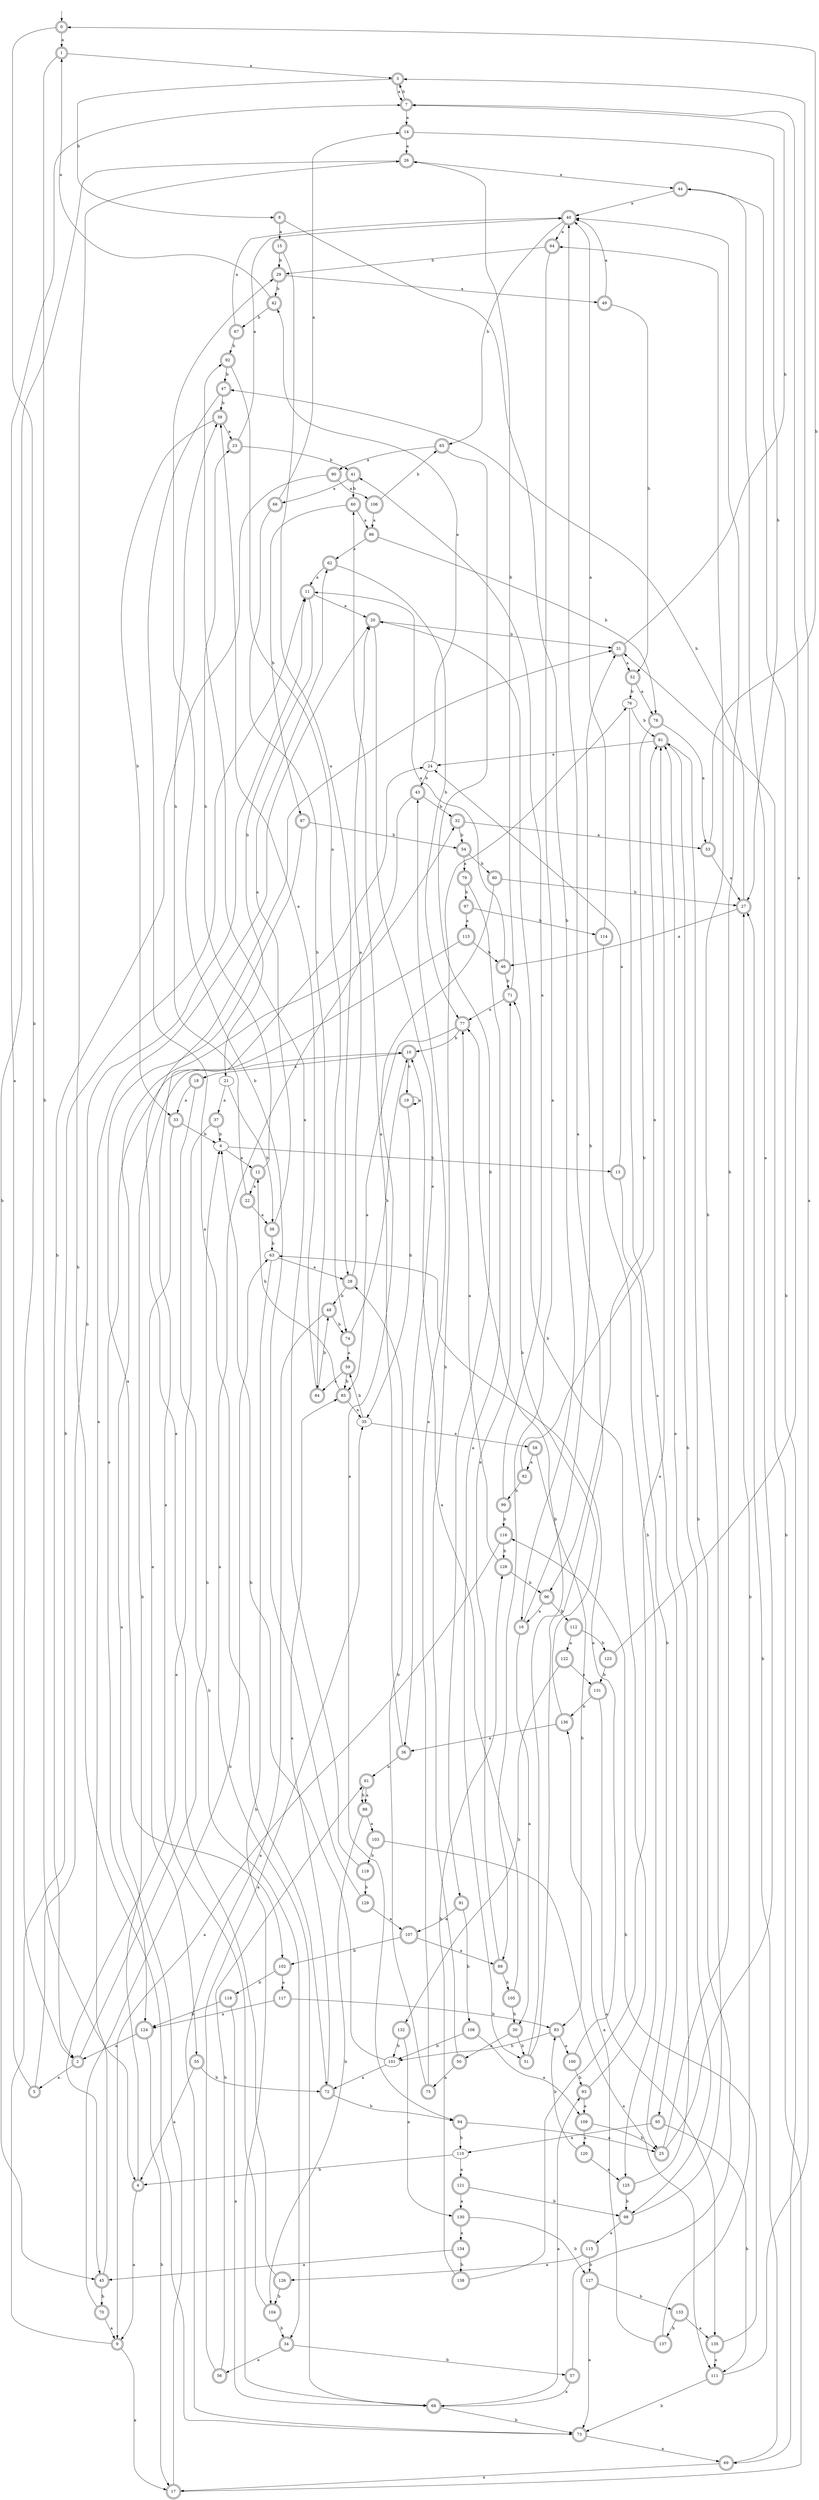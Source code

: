 digraph RandomDFA {
  __start0 [label="", shape=none];
  __start0 -> 0 [label=""];
  0 [shape=circle] [shape=doublecircle]
  0 -> 1 [label="a"]
  0 -> 2 [label="b"]
  1 [shape=doublecircle]
  1 -> 3 [label="a"]
  1 -> 4 [label="b"]
  2 [shape=doublecircle]
  2 -> 5 [label="a"]
  2 -> 6 [label="b"]
  3 [shape=doublecircle]
  3 -> 7 [label="a"]
  3 -> 8 [label="b"]
  4 [shape=doublecircle]
  4 -> 9 [label="a"]
  4 -> 10 [label="b"]
  5 [shape=doublecircle]
  5 -> 7 [label="a"]
  5 -> 11 [label="b"]
  6
  6 -> 12 [label="a"]
  6 -> 13 [label="b"]
  7 [shape=doublecircle]
  7 -> 14 [label="a"]
  7 -> 3 [label="b"]
  8 [shape=doublecircle]
  8 -> 15 [label="a"]
  8 -> 16 [label="b"]
  9 [shape=doublecircle]
  9 -> 17 [label="a"]
  9 -> 11 [label="b"]
  10 [shape=doublecircle]
  10 -> 18 [label="a"]
  10 -> 19 [label="b"]
  11 [shape=doublecircle]
  11 -> 20 [label="a"]
  11 -> 21 [label="b"]
  12 [shape=doublecircle]
  12 -> 22 [label="a"]
  12 -> 23 [label="b"]
  13 [shape=doublecircle]
  13 -> 24 [label="a"]
  13 -> 25 [label="b"]
  14 [shape=doublecircle]
  14 -> 26 [label="a"]
  14 -> 27 [label="b"]
  15 [shape=doublecircle]
  15 -> 28 [label="a"]
  15 -> 29 [label="b"]
  16 [shape=doublecircle]
  16 -> 30 [label="a"]
  16 -> 31 [label="b"]
  17 [shape=doublecircle]
  17 -> 32 [label="a"]
  17 -> 31 [label="b"]
  18 [shape=doublecircle]
  18 -> 33 [label="a"]
  18 -> 34 [label="b"]
  19 [shape=doublecircle]
  19 -> 19 [label="a"]
  19 -> 35 [label="b"]
  20 [shape=doublecircle]
  20 -> 36 [label="a"]
  20 -> 31 [label="b"]
  21
  21 -> 37 [label="a"]
  21 -> 38 [label="b"]
  22 [shape=doublecircle]
  22 -> 38 [label="a"]
  22 -> 39 [label="b"]
  23 [shape=doublecircle]
  23 -> 40 [label="a"]
  23 -> 41 [label="b"]
  24
  24 -> 42 [label="a"]
  24 -> 43 [label="b"]
  25 [shape=doublecircle]
  25 -> 44 [label="a"]
  25 -> 40 [label="b"]
  26 [shape=doublecircle]
  26 -> 44 [label="a"]
  26 -> 45 [label="b"]
  27 [shape=doublecircle]
  27 -> 46 [label="a"]
  27 -> 47 [label="b"]
  28 [shape=doublecircle]
  28 -> 20 [label="a"]
  28 -> 48 [label="b"]
  29 [shape=doublecircle]
  29 -> 49 [label="a"]
  29 -> 42 [label="b"]
  30 [shape=doublecircle]
  30 -> 50 [label="a"]
  30 -> 51 [label="b"]
  31 [shape=doublecircle]
  31 -> 52 [label="a"]
  31 -> 7 [label="b"]
  32 [shape=doublecircle]
  32 -> 53 [label="a"]
  32 -> 54 [label="b"]
  33 [shape=doublecircle]
  33 -> 55 [label="a"]
  33 -> 6 [label="b"]
  34 [shape=doublecircle]
  34 -> 56 [label="a"]
  34 -> 57 [label="b"]
  35
  35 -> 58 [label="a"]
  35 -> 59 [label="b"]
  36 [shape=doublecircle]
  36 -> 60 [label="a"]
  36 -> 61 [label="b"]
  37 [shape=doublecircle]
  37 -> 45 [label="a"]
  37 -> 6 [label="b"]
  38 [shape=doublecircle]
  38 -> 62 [label="a"]
  38 -> 63 [label="b"]
  39 [shape=doublecircle]
  39 -> 23 [label="a"]
  39 -> 33 [label="b"]
  40 [shape=doublecircle]
  40 -> 64 [label="a"]
  40 -> 65 [label="b"]
  41 [shape=doublecircle]
  41 -> 66 [label="a"]
  41 -> 60 [label="b"]
  42 [shape=doublecircle]
  42 -> 1 [label="a"]
  42 -> 67 [label="b"]
  43 [shape=doublecircle]
  43 -> 68 [label="a"]
  43 -> 32 [label="b"]
  44 [shape=doublecircle]
  44 -> 40 [label="a"]
  44 -> 69 [label="b"]
  45 [shape=doublecircle]
  45 -> 20 [label="a"]
  45 -> 70 [label="b"]
  46 [shape=doublecircle]
  46 -> 11 [label="a"]
  46 -> 71 [label="b"]
  47 [shape=doublecircle]
  47 -> 72 [label="a"]
  47 -> 39 [label="b"]
  48 [shape=doublecircle]
  48 -> 73 [label="a"]
  48 -> 74 [label="b"]
  49 [shape=doublecircle]
  49 -> 40 [label="a"]
  49 -> 52 [label="b"]
  50 [shape=doublecircle]
  50 -> 75 [label="a"]
  50 -> 76 [label="b"]
  51 [shape=doublecircle]
  51 -> 40 [label="a"]
  51 -> 77 [label="b"]
  52 [shape=doublecircle]
  52 -> 78 [label="a"]
  52 -> 76 [label="b"]
  53 [shape=doublecircle]
  53 -> 27 [label="a"]
  53 -> 0 [label="b"]
  54 [shape=doublecircle]
  54 -> 79 [label="a"]
  54 -> 80 [label="b"]
  55 [shape=doublecircle]
  55 -> 4 [label="a"]
  55 -> 72 [label="b"]
  56 [shape=doublecircle]
  56 -> 35 [label="a"]
  56 -> 61 [label="b"]
  57 [shape=doublecircle]
  57 -> 68 [label="a"]
  57 -> 81 [label="b"]
  58 [shape=doublecircle]
  58 -> 82 [label="a"]
  58 -> 83 [label="b"]
  59 [shape=doublecircle]
  59 -> 84 [label="a"]
  59 -> 85 [label="b"]
  60 [shape=doublecircle]
  60 -> 86 [label="a"]
  60 -> 87 [label="b"]
  61 [shape=doublecircle]
  61 -> 88 [label="a"]
  61 -> 88 [label="b"]
  62 [shape=doublecircle]
  62 -> 11 [label="a"]
  62 -> 77 [label="b"]
  63
  63 -> 28 [label="a"]
  63 -> 68 [label="b"]
  64 [shape=doublecircle]
  64 -> 89 [label="a"]
  64 -> 29 [label="b"]
  65 [shape=doublecircle]
  65 -> 90 [label="a"]
  65 -> 91 [label="b"]
  66 [shape=doublecircle]
  66 -> 14 [label="a"]
  66 -> 84 [label="b"]
  67 [shape=doublecircle]
  67 -> 40 [label="a"]
  67 -> 92 [label="b"]
  68 [shape=doublecircle]
  68 -> 93 [label="a"]
  68 -> 73 [label="b"]
  69 [shape=doublecircle]
  69 -> 17 [label="a"]
  69 -> 27 [label="b"]
  70 [shape=doublecircle]
  70 -> 9 [label="a"]
  70 -> 63 [label="b"]
  71 [shape=doublecircle]
  71 -> 77 [label="a"]
  71 -> 26 [label="b"]
  72 [shape=doublecircle]
  72 -> 85 [label="a"]
  72 -> 94 [label="b"]
  73 [shape=doublecircle]
  73 -> 69 [label="a"]
  73 -> 26 [label="b"]
  74 [shape=doublecircle]
  74 -> 59 [label="a"]
  74 -> 10 [label="b"]
  75 [shape=doublecircle]
  75 -> 43 [label="a"]
  75 -> 28 [label="b"]
  76
  76 -> 95 [label="a"]
  76 -> 81 [label="b"]
  77 [shape=doublecircle]
  77 -> 85 [label="a"]
  77 -> 10 [label="b"]
  78 [shape=doublecircle]
  78 -> 53 [label="a"]
  78 -> 96 [label="b"]
  79 [shape=doublecircle]
  79 -> 51 [label="a"]
  79 -> 97 [label="b"]
  80 [shape=doublecircle]
  80 -> 94 [label="a"]
  80 -> 27 [label="b"]
  81 [shape=doublecircle]
  81 -> 24 [label="a"]
  81 -> 98 [label="b"]
  82 [shape=doublecircle]
  82 -> 81 [label="a"]
  82 -> 99 [label="b"]
  83 [shape=doublecircle]
  83 -> 100 [label="a"]
  83 -> 101 [label="b"]
  84 [shape=doublecircle]
  84 -> 39 [label="a"]
  84 -> 48 [label="b"]
  85 [shape=doublecircle]
  85 -> 35 [label="a"]
  85 -> 12 [label="b"]
  86 [shape=doublecircle]
  86 -> 62 [label="a"]
  86 -> 78 [label="b"]
  87 [shape=doublecircle]
  87 -> 102 [label="a"]
  87 -> 54 [label="b"]
  88 [shape=doublecircle]
  88 -> 103 [label="a"]
  88 -> 104 [label="b"]
  89 [shape=doublecircle]
  89 -> 71 [label="a"]
  89 -> 105 [label="b"]
  90 [shape=doublecircle]
  90 -> 106 [label="a"]
  90 -> 2 [label="b"]
  91 [shape=doublecircle]
  91 -> 107 [label="a"]
  91 -> 108 [label="b"]
  92 [shape=doublecircle]
  92 -> 74 [label="a"]
  92 -> 47 [label="b"]
  93 [shape=doublecircle]
  93 -> 109 [label="a"]
  93 -> 20 [label="b"]
  94 [shape=doublecircle]
  94 -> 25 [label="a"]
  94 -> 110 [label="b"]
  95 [shape=doublecircle]
  95 -> 110 [label="a"]
  95 -> 111 [label="b"]
  96 [shape=doublecircle]
  96 -> 16 [label="a"]
  96 -> 112 [label="b"]
  97 [shape=doublecircle]
  97 -> 113 [label="a"]
  97 -> 114 [label="b"]
  98 [shape=doublecircle]
  98 -> 115 [label="a"]
  98 -> 64 [label="b"]
  99 [shape=doublecircle]
  99 -> 41 [label="a"]
  99 -> 116 [label="b"]
  100 [shape=doublecircle]
  100 -> 63 [label="a"]
  100 -> 93 [label="b"]
  101
  101 -> 72 [label="a"]
  101 -> 6 [label="b"]
  102 [shape=doublecircle]
  102 -> 117 [label="a"]
  102 -> 118 [label="b"]
  103 [shape=doublecircle]
  103 -> 111 [label="a"]
  103 -> 119 [label="b"]
  104 [shape=doublecircle]
  104 -> 24 [label="a"]
  104 -> 34 [label="b"]
  105 [shape=doublecircle]
  105 -> 10 [label="a"]
  105 -> 30 [label="b"]
  106 [shape=doublecircle]
  106 -> 86 [label="a"]
  106 -> 65 [label="b"]
  107 [shape=doublecircle]
  107 -> 89 [label="a"]
  107 -> 102 [label="b"]
  108 [shape=doublecircle]
  108 -> 109 [label="a"]
  108 -> 101 [label="b"]
  109 [shape=doublecircle]
  109 -> 120 [label="a"]
  109 -> 25 [label="b"]
  110
  110 -> 121 [label="a"]
  110 -> 4 [label="b"]
  111 [shape=doublecircle]
  111 -> 3 [label="a"]
  111 -> 73 [label="b"]
  112 [shape=doublecircle]
  112 -> 122 [label="a"]
  112 -> 123 [label="b"]
  113 [shape=doublecircle]
  113 -> 124 [label="a"]
  113 -> 46 [label="b"]
  114 [shape=doublecircle]
  114 -> 40 [label="a"]
  114 -> 125 [label="b"]
  115 [shape=doublecircle]
  115 -> 126 [label="a"]
  115 -> 127 [label="b"]
  116 [shape=doublecircle]
  116 -> 9 [label="a"]
  116 -> 128 [label="b"]
  117 [shape=doublecircle]
  117 -> 124 [label="a"]
  117 -> 83 [label="b"]
  118 [shape=doublecircle]
  118 -> 68 [label="a"]
  118 -> 124 [label="b"]
  119 [shape=doublecircle]
  119 -> 92 [label="a"]
  119 -> 129 [label="b"]
  120 [shape=doublecircle]
  120 -> 125 [label="a"]
  120 -> 83 [label="b"]
  121 [shape=doublecircle]
  121 -> 130 [label="a"]
  121 -> 98 [label="b"]
  122 [shape=doublecircle]
  122 -> 131 [label="a"]
  122 -> 132 [label="b"]
  123 [shape=doublecircle]
  123 -> 7 [label="a"]
  123 -> 131 [label="b"]
  124 [shape=doublecircle]
  124 -> 2 [label="a"]
  124 -> 17 [label="b"]
  125 [shape=doublecircle]
  125 -> 81 [label="a"]
  125 -> 98 [label="b"]
  126 [shape=doublecircle]
  126 -> 31 [label="a"]
  126 -> 104 [label="b"]
  127 [shape=doublecircle]
  127 -> 73 [label="a"]
  127 -> 133 [label="b"]
  128 [shape=doublecircle]
  128 -> 77 [label="a"]
  128 -> 96 [label="b"]
  129 [shape=doublecircle]
  129 -> 107 [label="a"]
  129 -> 29 [label="b"]
  130 [shape=doublecircle]
  130 -> 134 [label="a"]
  130 -> 127 [label="b"]
  131 [shape=doublecircle]
  131 -> 135 [label="a"]
  131 -> 136 [label="b"]
  132 [shape=doublecircle]
  132 -> 130 [label="a"]
  132 -> 101 [label="b"]
  133 [shape=doublecircle]
  133 -> 135 [label="a"]
  133 -> 137 [label="b"]
  134 [shape=doublecircle]
  134 -> 45 [label="a"]
  134 -> 138 [label="b"]
  135 [shape=doublecircle]
  135 -> 111 [label="a"]
  135 -> 116 [label="b"]
  136 [shape=doublecircle]
  136 -> 36 [label="a"]
  136 -> 71 [label="b"]
  137 [shape=doublecircle]
  137 -> 136 [label="a"]
  137 -> 27 [label="b"]
  138 [shape=doublecircle]
  138 -> 81 [label="a"]
  138 -> 128 [label="b"]
}

